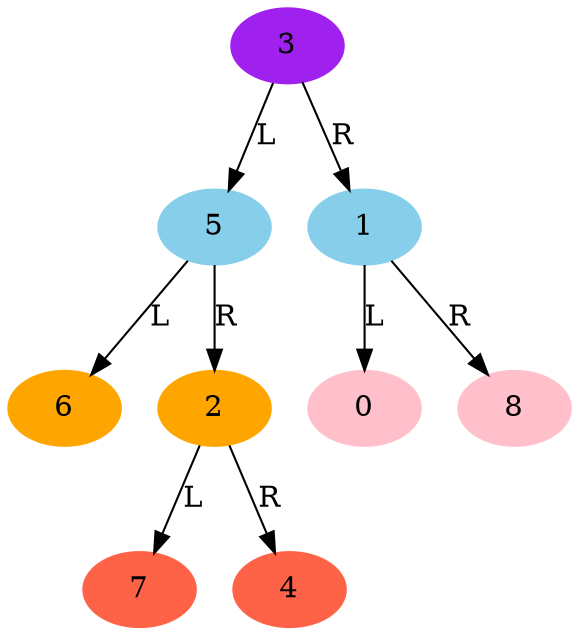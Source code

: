 // Binary Tree
digraph {
	"4f54cd28-a1aa-11eb-b4b0-1e00da1ed869" [label=3 color=purple style=filled]
	"4f54d23c-a1aa-11eb-b4b0-1e00da1ed869" [label=5 color=skyblue style=filled]
	"4f54cd28-a1aa-11eb-b4b0-1e00da1ed869" -> "4f54d23c-a1aa-11eb-b4b0-1e00da1ed869" [label=L]
	"4f54d372-a1aa-11eb-b4b0-1e00da1ed869" [label=6 color=orange style=filled]
	"4f54d23c-a1aa-11eb-b4b0-1e00da1ed869" -> "4f54d372-a1aa-11eb-b4b0-1e00da1ed869" [label=L]
	"4f54d444-a1aa-11eb-b4b0-1e00da1ed869" [label=2 color=orange style=filled]
	"4f54d23c-a1aa-11eb-b4b0-1e00da1ed869" -> "4f54d444-a1aa-11eb-b4b0-1e00da1ed869" [label=R]
	"4f54d516-a1aa-11eb-b4b0-1e00da1ed869" [label=7 color=tomato style=filled]
	"4f54d444-a1aa-11eb-b4b0-1e00da1ed869" -> "4f54d516-a1aa-11eb-b4b0-1e00da1ed869" [label=L]
	"4f54d606-a1aa-11eb-b4b0-1e00da1ed869" [label=4 color=tomato style=filled]
	"4f54d444-a1aa-11eb-b4b0-1e00da1ed869" -> "4f54d606-a1aa-11eb-b4b0-1e00da1ed869" [label=R]
	"4f54d6c4-a1aa-11eb-b4b0-1e00da1ed869" [label=1 color=skyblue style=filled]
	"4f54cd28-a1aa-11eb-b4b0-1e00da1ed869" -> "4f54d6c4-a1aa-11eb-b4b0-1e00da1ed869" [label=R]
	"4f54d782-a1aa-11eb-b4b0-1e00da1ed869" [label=0 color=pink style=filled]
	"4f54d6c4-a1aa-11eb-b4b0-1e00da1ed869" -> "4f54d782-a1aa-11eb-b4b0-1e00da1ed869" [label=L]
	"4f54d84a-a1aa-11eb-b4b0-1e00da1ed869" [label=8 color=pink style=filled]
	"4f54d6c4-a1aa-11eb-b4b0-1e00da1ed869" -> "4f54d84a-a1aa-11eb-b4b0-1e00da1ed869" [label=R]
}
